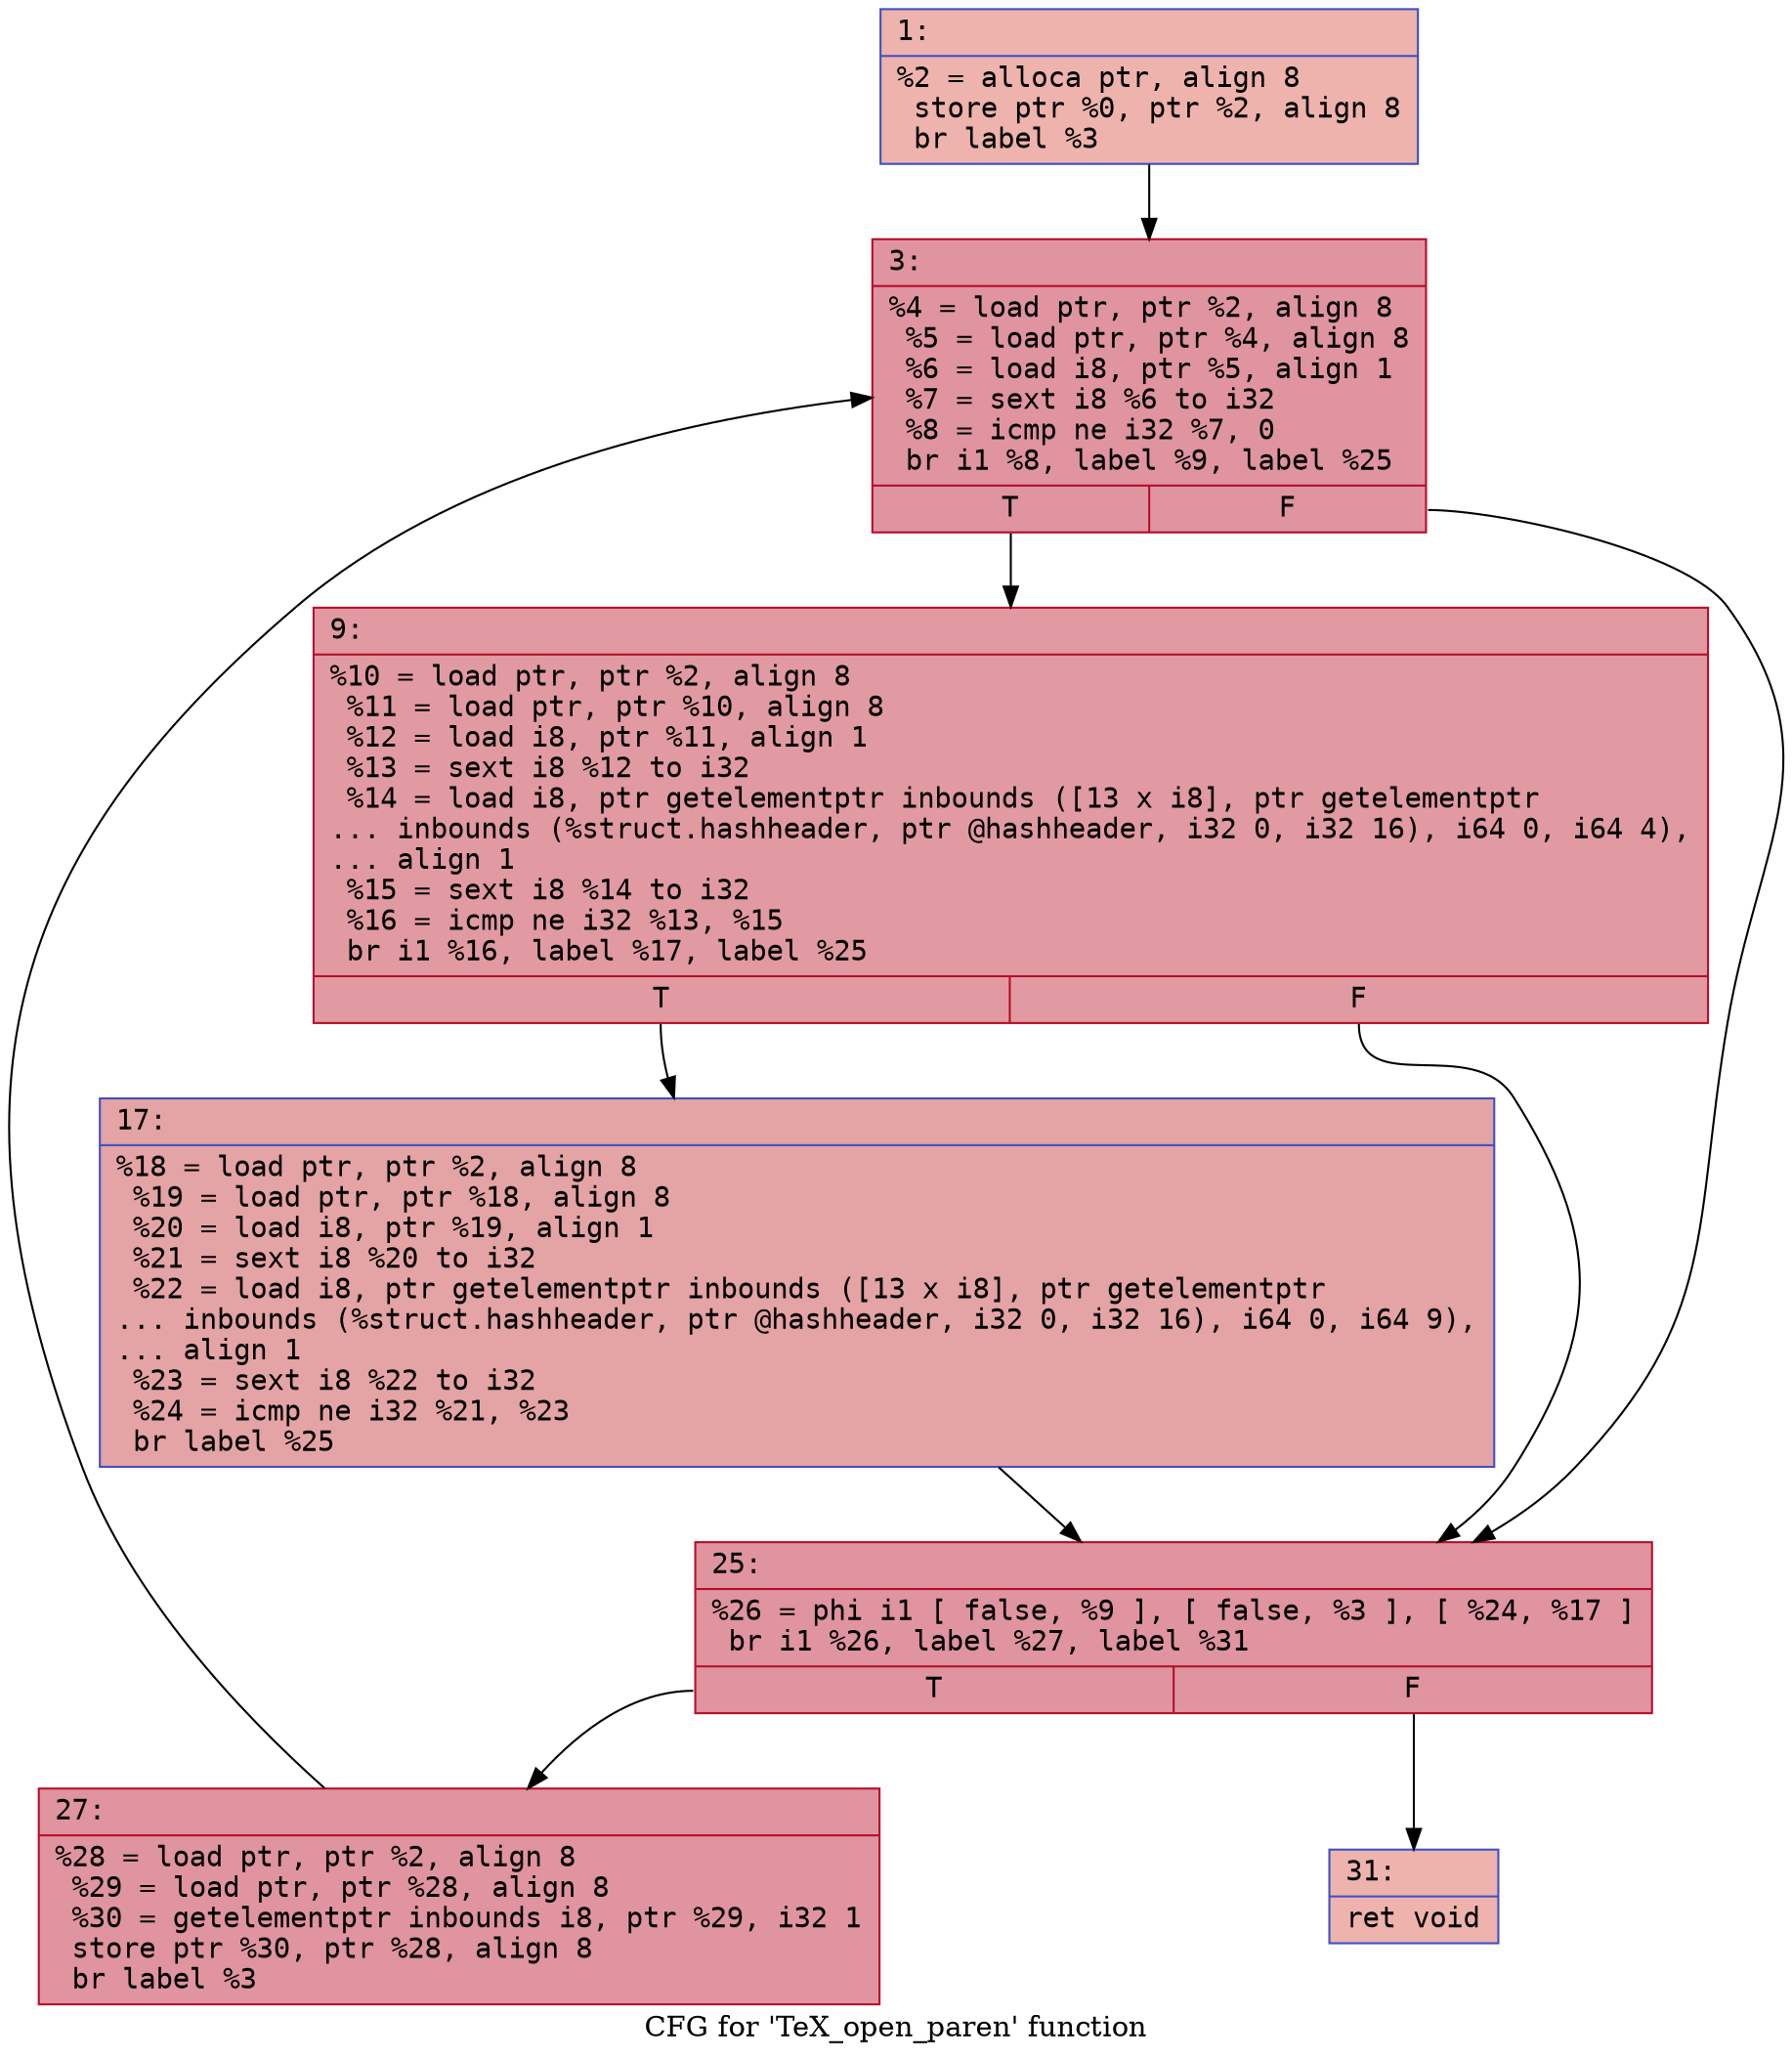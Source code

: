 digraph "CFG for 'TeX_open_paren' function" {
	label="CFG for 'TeX_open_paren' function";

	Node0x6000019852c0 [shape=record,color="#3d50c3ff", style=filled, fillcolor="#d6524470" fontname="Courier",label="{1:\l|  %2 = alloca ptr, align 8\l  store ptr %0, ptr %2, align 8\l  br label %3\l}"];
	Node0x6000019852c0 -> Node0x600001985310[tooltip="1 -> 3\nProbability 100.00%" ];
	Node0x600001985310 [shape=record,color="#b70d28ff", style=filled, fillcolor="#b70d2870" fontname="Courier",label="{3:\l|  %4 = load ptr, ptr %2, align 8\l  %5 = load ptr, ptr %4, align 8\l  %6 = load i8, ptr %5, align 1\l  %7 = sext i8 %6 to i32\l  %8 = icmp ne i32 %7, 0\l  br i1 %8, label %9, label %25\l|{<s0>T|<s1>F}}"];
	Node0x600001985310:s0 -> Node0x600001985360[tooltip="3 -> 9\nProbability 62.50%" ];
	Node0x600001985310:s1 -> Node0x600001985400[tooltip="3 -> 25\nProbability 37.50%" ];
	Node0x600001985360 [shape=record,color="#b70d28ff", style=filled, fillcolor="#bb1b2c70" fontname="Courier",label="{9:\l|  %10 = load ptr, ptr %2, align 8\l  %11 = load ptr, ptr %10, align 8\l  %12 = load i8, ptr %11, align 1\l  %13 = sext i8 %12 to i32\l  %14 = load i8, ptr getelementptr inbounds ([13 x i8], ptr getelementptr\l... inbounds (%struct.hashheader, ptr @hashheader, i32 0, i32 16), i64 0, i64 4),\l... align 1\l  %15 = sext i8 %14 to i32\l  %16 = icmp ne i32 %13, %15\l  br i1 %16, label %17, label %25\l|{<s0>T|<s1>F}}"];
	Node0x600001985360:s0 -> Node0x6000019853b0[tooltip="9 -> 17\nProbability 50.00%" ];
	Node0x600001985360:s1 -> Node0x600001985400[tooltip="9 -> 25\nProbability 50.00%" ];
	Node0x6000019853b0 [shape=record,color="#3d50c3ff", style=filled, fillcolor="#c32e3170" fontname="Courier",label="{17:\l|  %18 = load ptr, ptr %2, align 8\l  %19 = load ptr, ptr %18, align 8\l  %20 = load i8, ptr %19, align 1\l  %21 = sext i8 %20 to i32\l  %22 = load i8, ptr getelementptr inbounds ([13 x i8], ptr getelementptr\l... inbounds (%struct.hashheader, ptr @hashheader, i32 0, i32 16), i64 0, i64 9),\l... align 1\l  %23 = sext i8 %22 to i32\l  %24 = icmp ne i32 %21, %23\l  br label %25\l}"];
	Node0x6000019853b0 -> Node0x600001985400[tooltip="17 -> 25\nProbability 100.00%" ];
	Node0x600001985400 [shape=record,color="#b70d28ff", style=filled, fillcolor="#b70d2870" fontname="Courier",label="{25:\l|  %26 = phi i1 [ false, %9 ], [ false, %3 ], [ %24, %17 ]\l  br i1 %26, label %27, label %31\l|{<s0>T|<s1>F}}"];
	Node0x600001985400:s0 -> Node0x600001985450[tooltip="25 -> 27\nProbability 96.88%" ];
	Node0x600001985400:s1 -> Node0x6000019854a0[tooltip="25 -> 31\nProbability 3.12%" ];
	Node0x600001985450 [shape=record,color="#b70d28ff", style=filled, fillcolor="#b70d2870" fontname="Courier",label="{27:\l|  %28 = load ptr, ptr %2, align 8\l  %29 = load ptr, ptr %28, align 8\l  %30 = getelementptr inbounds i8, ptr %29, i32 1\l  store ptr %30, ptr %28, align 8\l  br label %3\l}"];
	Node0x600001985450 -> Node0x600001985310[tooltip="27 -> 3\nProbability 100.00%" ];
	Node0x6000019854a0 [shape=record,color="#3d50c3ff", style=filled, fillcolor="#d6524470" fontname="Courier",label="{31:\l|  ret void\l}"];
}
